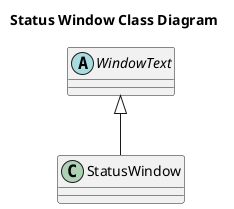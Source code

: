 @startuml
title "Status Window Class Diagram"
abstract WindowText {
    
}
class StatusWindow {

}
WindowText <|-- StatusWindow
@enduml